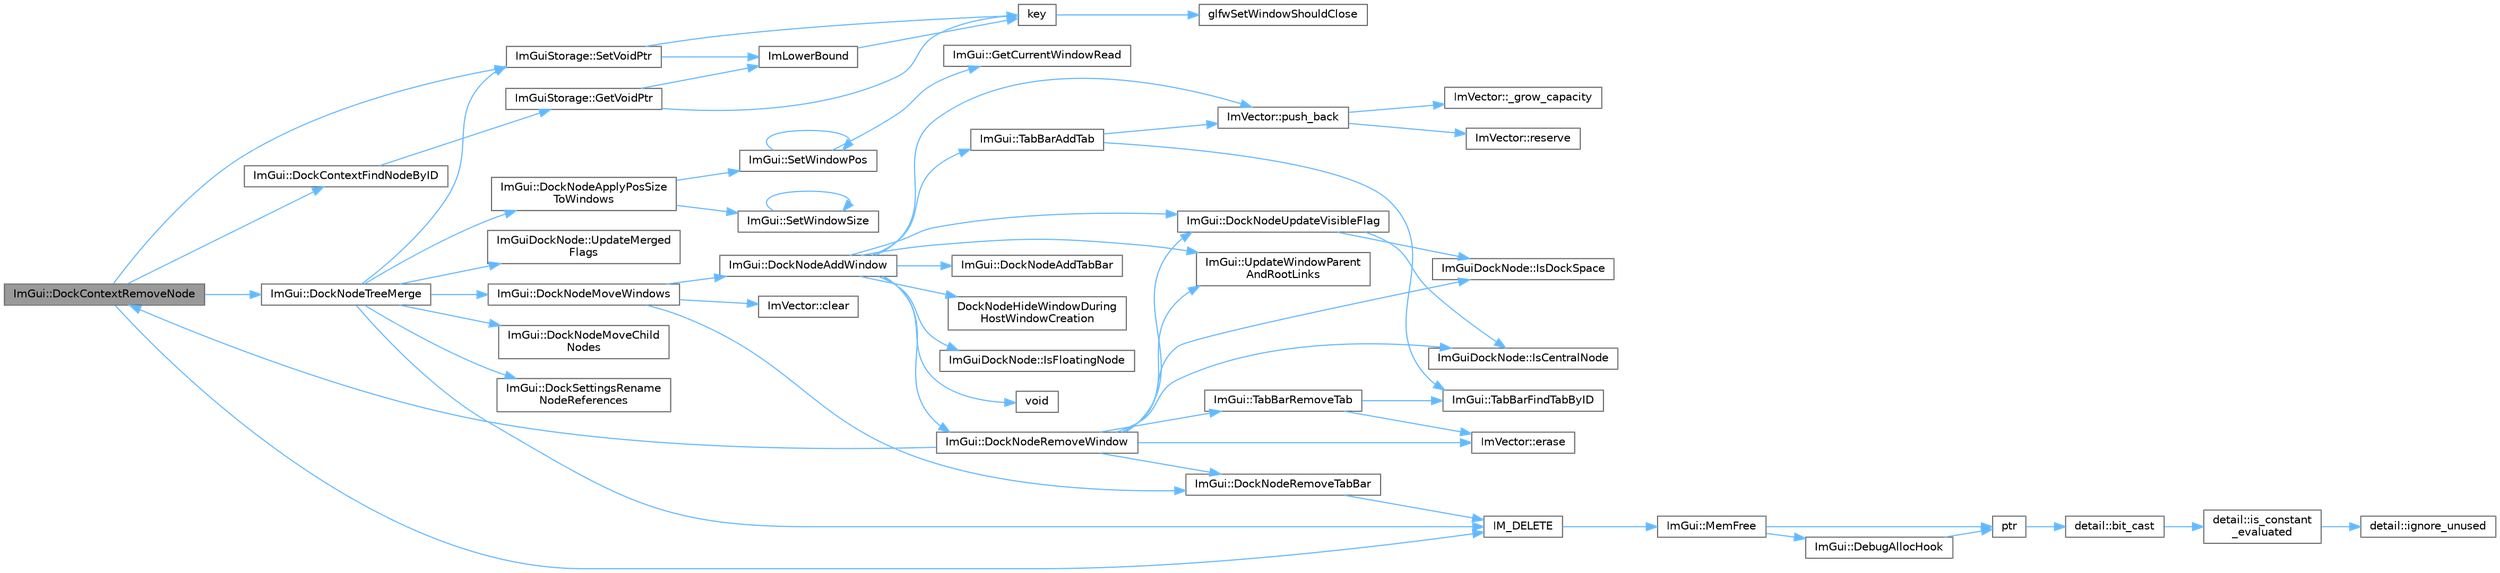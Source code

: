 digraph "ImGui::DockContextRemoveNode"
{
 // LATEX_PDF_SIZE
  bgcolor="transparent";
  edge [fontname=Helvetica,fontsize=10,labelfontname=Helvetica,labelfontsize=10];
  node [fontname=Helvetica,fontsize=10,shape=box,height=0.2,width=0.4];
  rankdir="LR";
  Node1 [id="Node000001",label="ImGui::DockContextRemoveNode",height=0.2,width=0.4,color="gray40", fillcolor="grey60", style="filled", fontcolor="black",tooltip=" "];
  Node1 -> Node2 [id="edge60_Node000001_Node000002",color="steelblue1",style="solid",tooltip=" "];
  Node2 [id="Node000002",label="ImGui::DockContextFindNodeByID",height=0.2,width=0.4,color="grey40", fillcolor="white", style="filled",URL="$namespace_im_gui.html#a52be73f2abd2d0320469ba138f7c6d59",tooltip=" "];
  Node2 -> Node3 [id="edge61_Node000002_Node000003",color="steelblue1",style="solid",tooltip=" "];
  Node3 [id="Node000003",label="ImGuiStorage::GetVoidPtr",height=0.2,width=0.4,color="grey40", fillcolor="white", style="filled",URL="$struct_im_gui_storage.html#aaf87a98ede89da09113b0189f6d878ca",tooltip=" "];
  Node3 -> Node4 [id="edge62_Node000003_Node000004",color="steelblue1",style="solid",tooltip=" "];
  Node4 [id="Node000004",label="ImLowerBound",height=0.2,width=0.4,color="grey40", fillcolor="white", style="filled",URL="$imgui_8cpp.html#a409bfd6de574854cd644636ea13b6a8a",tooltip=" "];
  Node4 -> Node5 [id="edge63_Node000004_Node000005",color="steelblue1",style="solid",tooltip=" "];
  Node5 [id="Node000005",label="key",height=0.2,width=0.4,color="grey40", fillcolor="white", style="filled",URL="$gears_8c.html#accd6b5b92b78666e36543412d4ac14cd",tooltip=" "];
  Node5 -> Node6 [id="edge64_Node000005_Node000006",color="steelblue1",style="solid",tooltip=" "];
  Node6 [id="Node000006",label="glfwSetWindowShouldClose",height=0.2,width=0.4,color="grey40", fillcolor="white", style="filled",URL="$group__window.html#ga1cadeda7a1e2f224e06a8415d30741aa",tooltip="Sets the close flag of the specified window."];
  Node3 -> Node5 [id="edge65_Node000003_Node000005",color="steelblue1",style="solid",tooltip=" "];
  Node1 -> Node7 [id="edge66_Node000001_Node000007",color="steelblue1",style="solid",tooltip=" "];
  Node7 [id="Node000007",label="ImGui::DockNodeTreeMerge",height=0.2,width=0.4,color="grey40", fillcolor="white", style="filled",URL="$namespace_im_gui.html#a973b84ddd0e62151719cb562847b1291",tooltip=" "];
  Node7 -> Node8 [id="edge67_Node000007_Node000008",color="steelblue1",style="solid",tooltip=" "];
  Node8 [id="Node000008",label="ImGui::DockNodeApplyPosSize\lToWindows",height=0.2,width=0.4,color="grey40", fillcolor="white", style="filled",URL="$namespace_im_gui.html#af879255fe0be69945ceff4b832026a71",tooltip=" "];
  Node8 -> Node9 [id="edge68_Node000008_Node000009",color="steelblue1",style="solid",tooltip=" "];
  Node9 [id="Node000009",label="ImGui::SetWindowPos",height=0.2,width=0.4,color="grey40", fillcolor="white", style="filled",URL="$namespace_im_gui.html#aaa81e004de4c0a5cedb836e92e8aa0e5",tooltip=" "];
  Node9 -> Node10 [id="edge69_Node000009_Node000010",color="steelblue1",style="solid",tooltip=" "];
  Node10 [id="Node000010",label="ImGui::GetCurrentWindowRead",height=0.2,width=0.4,color="grey40", fillcolor="white", style="filled",URL="$namespace_im_gui.html#a055af7d6b7b4ae977a9c3c25a98e0d2f",tooltip=" "];
  Node9 -> Node9 [id="edge70_Node000009_Node000009",color="steelblue1",style="solid",tooltip=" "];
  Node8 -> Node11 [id="edge71_Node000008_Node000011",color="steelblue1",style="solid",tooltip=" "];
  Node11 [id="Node000011",label="ImGui::SetWindowSize",height=0.2,width=0.4,color="grey40", fillcolor="white", style="filled",URL="$namespace_im_gui.html#a657c6cc2246485332f608a5204447ea1",tooltip=" "];
  Node11 -> Node11 [id="edge72_Node000011_Node000011",color="steelblue1",style="solid",tooltip=" "];
  Node7 -> Node12 [id="edge73_Node000007_Node000012",color="steelblue1",style="solid",tooltip=" "];
  Node12 [id="Node000012",label="ImGui::DockNodeMoveChild\lNodes",height=0.2,width=0.4,color="grey40", fillcolor="white", style="filled",URL="$namespace_im_gui.html#a7b90f51f0d3548a567fdc90a69035e0d",tooltip=" "];
  Node7 -> Node13 [id="edge74_Node000007_Node000013",color="steelblue1",style="solid",tooltip=" "];
  Node13 [id="Node000013",label="ImGui::DockNodeMoveWindows",height=0.2,width=0.4,color="grey40", fillcolor="white", style="filled",URL="$namespace_im_gui.html#a8f314ce935f9160d4bdde3ba8fe8d24f",tooltip=" "];
  Node13 -> Node14 [id="edge75_Node000013_Node000014",color="steelblue1",style="solid",tooltip=" "];
  Node14 [id="Node000014",label="ImVector::clear",height=0.2,width=0.4,color="grey40", fillcolor="white", style="filled",URL="$struct_im_vector.html#ae2d401b4ec5f1113cdb8edb5a61a38f7",tooltip=" "];
  Node13 -> Node15 [id="edge76_Node000013_Node000015",color="steelblue1",style="solid",tooltip=" "];
  Node15 [id="Node000015",label="ImGui::DockNodeAddWindow",height=0.2,width=0.4,color="grey40", fillcolor="white", style="filled",URL="$namespace_im_gui.html#a9ddcb5d005e4d92cbce85de08deae665",tooltip=" "];
  Node15 -> Node16 [id="edge77_Node000015_Node000016",color="steelblue1",style="solid",tooltip=" "];
  Node16 [id="Node000016",label="ImGui::DockNodeAddTabBar",height=0.2,width=0.4,color="grey40", fillcolor="white", style="filled",URL="$namespace_im_gui.html#ac621689d25d2aeeb45ee8a007080498d",tooltip=" "];
  Node15 -> Node17 [id="edge78_Node000015_Node000017",color="steelblue1",style="solid",tooltip=" "];
  Node17 [id="Node000017",label="DockNodeHideWindowDuring\lHostWindowCreation",height=0.2,width=0.4,color="grey40", fillcolor="white", style="filled",URL="$imgui_8cpp.html#a4fbdea00c388b92d697a9c15b033d221",tooltip=" "];
  Node15 -> Node18 [id="edge79_Node000015_Node000018",color="steelblue1",style="solid",tooltip=" "];
  Node18 [id="Node000018",label="ImGui::DockNodeRemoveWindow",height=0.2,width=0.4,color="grey40", fillcolor="white", style="filled",URL="$namespace_im_gui.html#a7707fcf2071bef8bb8681ed58b87c56e",tooltip=" "];
  Node18 -> Node1 [id="edge80_Node000018_Node000001",color="steelblue1",style="solid",tooltip=" "];
  Node18 -> Node19 [id="edge81_Node000018_Node000019",color="steelblue1",style="solid",tooltip=" "];
  Node19 [id="Node000019",label="ImGui::DockNodeRemoveTabBar",height=0.2,width=0.4,color="grey40", fillcolor="white", style="filled",URL="$namespace_im_gui.html#ad0e39bff5ef1bbdd6ba22c133f211da7",tooltip=" "];
  Node19 -> Node20 [id="edge82_Node000019_Node000020",color="steelblue1",style="solid",tooltip=" "];
  Node20 [id="Node000020",label="IM_DELETE",height=0.2,width=0.4,color="grey40", fillcolor="white", style="filled",URL="$imgui_8h.html#a3c856832c3fe1da8767a9353da3707e1",tooltip=" "];
  Node20 -> Node21 [id="edge83_Node000020_Node000021",color="steelblue1",style="solid",tooltip=" "];
  Node21 [id="Node000021",label="ImGui::MemFree",height=0.2,width=0.4,color="grey40", fillcolor="white", style="filled",URL="$namespace_im_gui.html#a269ec695c6e722ec3da85dae37f0675d",tooltip=" "];
  Node21 -> Node22 [id="edge84_Node000021_Node000022",color="steelblue1",style="solid",tooltip=" "];
  Node22 [id="Node000022",label="ImGui::DebugAllocHook",height=0.2,width=0.4,color="grey40", fillcolor="white", style="filled",URL="$namespace_im_gui.html#af81dc8d88fa2e5d0996163993f90ccf8",tooltip=" "];
  Node22 -> Node23 [id="edge85_Node000022_Node000023",color="steelblue1",style="solid",tooltip=" "];
  Node23 [id="Node000023",label="ptr",height=0.2,width=0.4,color="grey40", fillcolor="white", style="filled",URL="$spdlog_2include_2spdlog_2fmt_2bundled_2format_8h.html#adb6e274f8eb0b74b2865215e1b49c535",tooltip=" "];
  Node23 -> Node24 [id="edge86_Node000023_Node000024",color="steelblue1",style="solid",tooltip=" "];
  Node24 [id="Node000024",label="detail::bit_cast",height=0.2,width=0.4,color="grey40", fillcolor="white", style="filled",URL="$namespacedetail.html#a13855d666ae097f8d0343395183e3b47",tooltip=" "];
  Node24 -> Node25 [id="edge87_Node000024_Node000025",color="steelblue1",style="solid",tooltip=" "];
  Node25 [id="Node000025",label="detail::is_constant\l_evaluated",height=0.2,width=0.4,color="grey40", fillcolor="white", style="filled",URL="$namespacedetail.html#a75ed2634319883d038944529dbb954e2",tooltip=" "];
  Node25 -> Node26 [id="edge88_Node000025_Node000026",color="steelblue1",style="solid",tooltip=" "];
  Node26 [id="Node000026",label="detail::ignore_unused",height=0.2,width=0.4,color="grey40", fillcolor="white", style="filled",URL="$namespacedetail.html#a1fe84ebaf96215ce0665d95b3124c2df",tooltip=" "];
  Node21 -> Node23 [id="edge89_Node000021_Node000023",color="steelblue1",style="solid",tooltip=" "];
  Node18 -> Node27 [id="edge90_Node000018_Node000027",color="steelblue1",style="solid",tooltip=" "];
  Node27 [id="Node000027",label="ImGui::DockNodeUpdateVisibleFlag",height=0.2,width=0.4,color="grey40", fillcolor="white", style="filled",URL="$namespace_im_gui.html#a42a888a71f6295199994f5c3aa65f9d6",tooltip=" "];
  Node27 -> Node28 [id="edge91_Node000027_Node000028",color="steelblue1",style="solid",tooltip=" "];
  Node28 [id="Node000028",label="ImGuiDockNode::IsCentralNode",height=0.2,width=0.4,color="grey40", fillcolor="white", style="filled",URL="$struct_im_gui_dock_node.html#a65a6bb0809083aef0edbf937c90b83f6",tooltip=" "];
  Node27 -> Node29 [id="edge92_Node000027_Node000029",color="steelblue1",style="solid",tooltip=" "];
  Node29 [id="Node000029",label="ImGuiDockNode::IsDockSpace",height=0.2,width=0.4,color="grey40", fillcolor="white", style="filled",URL="$struct_im_gui_dock_node.html#a2f06798d0770e6894d27ec776b5d7538",tooltip=" "];
  Node18 -> Node30 [id="edge93_Node000018_Node000030",color="steelblue1",style="solid",tooltip=" "];
  Node30 [id="Node000030",label="ImVector::erase",height=0.2,width=0.4,color="grey40", fillcolor="white", style="filled",URL="$struct_im_vector.html#a2f88ac70791f2da6d4168d7b29f38f1e",tooltip=" "];
  Node18 -> Node28 [id="edge94_Node000018_Node000028",color="steelblue1",style="solid",tooltip=" "];
  Node18 -> Node29 [id="edge95_Node000018_Node000029",color="steelblue1",style="solid",tooltip=" "];
  Node18 -> Node31 [id="edge96_Node000018_Node000031",color="steelblue1",style="solid",tooltip=" "];
  Node31 [id="Node000031",label="ImGui::TabBarRemoveTab",height=0.2,width=0.4,color="grey40", fillcolor="white", style="filled",URL="$namespace_im_gui.html#a3340d8c07dca35527b618288f091a0f7",tooltip=" "];
  Node31 -> Node30 [id="edge97_Node000031_Node000030",color="steelblue1",style="solid",tooltip=" "];
  Node31 -> Node32 [id="edge98_Node000031_Node000032",color="steelblue1",style="solid",tooltip=" "];
  Node32 [id="Node000032",label="ImGui::TabBarFindTabByID",height=0.2,width=0.4,color="grey40", fillcolor="white", style="filled",URL="$namespace_im_gui.html#a892525a74a6206eabbeb851071b3119a",tooltip=" "];
  Node18 -> Node33 [id="edge99_Node000018_Node000033",color="steelblue1",style="solid",tooltip=" "];
  Node33 [id="Node000033",label="ImGui::UpdateWindowParent\lAndRootLinks",height=0.2,width=0.4,color="grey40", fillcolor="white", style="filled",URL="$namespace_im_gui.html#a85d7262320ed7ce8e40863b99f8db4a3",tooltip=" "];
  Node15 -> Node27 [id="edge100_Node000015_Node000027",color="steelblue1",style="solid",tooltip=" "];
  Node15 -> Node34 [id="edge101_Node000015_Node000034",color="steelblue1",style="solid",tooltip=" "];
  Node34 [id="Node000034",label="ImGuiDockNode::IsFloatingNode",height=0.2,width=0.4,color="grey40", fillcolor="white", style="filled",URL="$struct_im_gui_dock_node.html#a65218fbb8d4629246096dd8fe5d1f219",tooltip=" "];
  Node15 -> Node35 [id="edge102_Node000015_Node000035",color="steelblue1",style="solid",tooltip=" "];
  Node35 [id="Node000035",label="ImVector::push_back",height=0.2,width=0.4,color="grey40", fillcolor="white", style="filled",URL="$struct_im_vector.html#aab5df48e0711a48bd12f3206e08c4108",tooltip=" "];
  Node35 -> Node36 [id="edge103_Node000035_Node000036",color="steelblue1",style="solid",tooltip=" "];
  Node36 [id="Node000036",label="ImVector::_grow_capacity",height=0.2,width=0.4,color="grey40", fillcolor="white", style="filled",URL="$struct_im_vector.html#a3a097635d464b1b70dc7d59996a88b28",tooltip=" "];
  Node35 -> Node37 [id="edge104_Node000035_Node000037",color="steelblue1",style="solid",tooltip=" "];
  Node37 [id="Node000037",label="ImVector::reserve",height=0.2,width=0.4,color="grey40", fillcolor="white", style="filled",URL="$struct_im_vector.html#a0f14f5736c3372157856eebb67123b75",tooltip=" "];
  Node15 -> Node38 [id="edge105_Node000015_Node000038",color="steelblue1",style="solid",tooltip=" "];
  Node38 [id="Node000038",label="ImGui::TabBarAddTab",height=0.2,width=0.4,color="grey40", fillcolor="white", style="filled",URL="$namespace_im_gui.html#ad351241dc857097a48c74669249b3c04",tooltip=" "];
  Node38 -> Node35 [id="edge106_Node000038_Node000035",color="steelblue1",style="solid",tooltip=" "];
  Node38 -> Node32 [id="edge107_Node000038_Node000032",color="steelblue1",style="solid",tooltip=" "];
  Node15 -> Node33 [id="edge108_Node000015_Node000033",color="steelblue1",style="solid",tooltip=" "];
  Node15 -> Node39 [id="edge109_Node000015_Node000039",color="steelblue1",style="solid",tooltip=" "];
  Node39 [id="Node000039",label="void",height=0.2,width=0.4,color="grey40", fillcolor="white", style="filled",URL="$mimalloc_8h.html#a9d6d8aef94ac19034a5f163606f84830",tooltip=" "];
  Node13 -> Node19 [id="edge110_Node000013_Node000019",color="steelblue1",style="solid",tooltip=" "];
  Node7 -> Node40 [id="edge111_Node000007_Node000040",color="steelblue1",style="solid",tooltip=" "];
  Node40 [id="Node000040",label="ImGui::DockSettingsRename\lNodeReferences",height=0.2,width=0.4,color="grey40", fillcolor="white", style="filled",URL="$namespace_im_gui.html#a62a4dbebb5015352589459596f16b26c",tooltip=" "];
  Node7 -> Node20 [id="edge112_Node000007_Node000020",color="steelblue1",style="solid",tooltip=" "];
  Node7 -> Node41 [id="edge113_Node000007_Node000041",color="steelblue1",style="solid",tooltip=" "];
  Node41 [id="Node000041",label="ImGuiStorage::SetVoidPtr",height=0.2,width=0.4,color="grey40", fillcolor="white", style="filled",URL="$struct_im_gui_storage.html#a55f840086b3ec9cf63c67f02d159204a",tooltip=" "];
  Node41 -> Node4 [id="edge114_Node000041_Node000004",color="steelblue1",style="solid",tooltip=" "];
  Node41 -> Node5 [id="edge115_Node000041_Node000005",color="steelblue1",style="solid",tooltip=" "];
  Node7 -> Node42 [id="edge116_Node000007_Node000042",color="steelblue1",style="solid",tooltip=" "];
  Node42 [id="Node000042",label="ImGuiDockNode::UpdateMerged\lFlags",height=0.2,width=0.4,color="grey40", fillcolor="white", style="filled",URL="$struct_im_gui_dock_node.html#a87a708d19b6f2e22c15d6d378c8b71e2",tooltip=" "];
  Node1 -> Node20 [id="edge117_Node000001_Node000020",color="steelblue1",style="solid",tooltip=" "];
  Node1 -> Node41 [id="edge118_Node000001_Node000041",color="steelblue1",style="solid",tooltip=" "];
}
